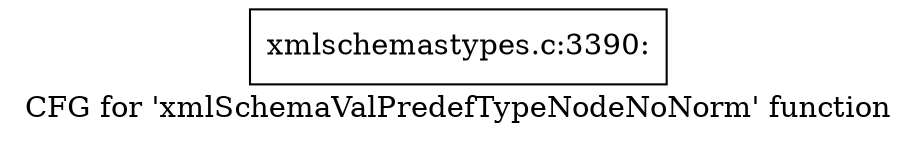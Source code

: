 digraph "CFG for 'xmlSchemaValPredefTypeNodeNoNorm' function" {
	label="CFG for 'xmlSchemaValPredefTypeNodeNoNorm' function";

	Node0x557d8d8af7a0 [shape=record,label="{xmlschemastypes.c:3390:}"];
}
